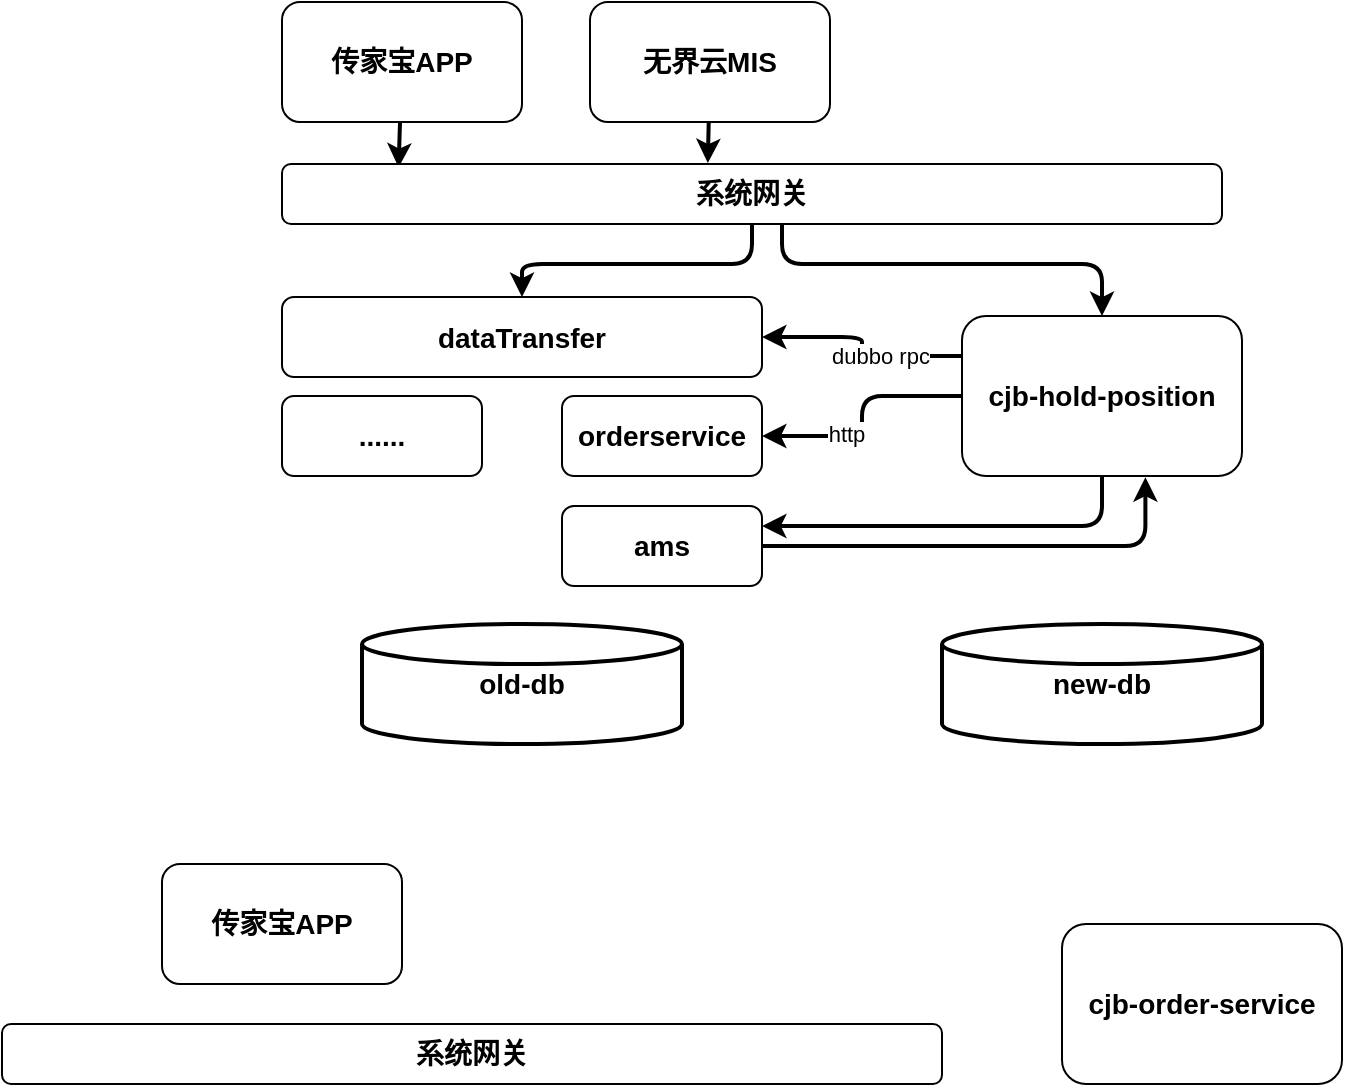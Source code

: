 <mxfile version="13.10.3" type="github">
  <diagram id="MpKOYXsyZB0nzLLyLdtM" name="Page-1">
    <mxGraphModel dx="913" dy="520" grid="1" gridSize="10" guides="1" tooltips="1" connect="1" arrows="1" fold="1" page="1" pageScale="1" pageWidth="827" pageHeight="1169" math="0" shadow="0">
      <root>
        <mxCell id="0" />
        <mxCell id="1" parent="0" />
        <mxCell id="_Qi3U7-KNklzHWl9HvJi-1" style="orthogonalLoop=1;jettySize=auto;html=1;entryX=0.124;entryY=0.058;entryDx=0;entryDy=0;entryPerimeter=0;strokeWidth=2;" parent="1" source="_Qi3U7-KNklzHWl9HvJi-2" target="_Qi3U7-KNklzHWl9HvJi-7" edge="1">
          <mxGeometry relative="1" as="geometry" />
        </mxCell>
        <mxCell id="_Qi3U7-KNklzHWl9HvJi-2" value="&lt;font style=&quot;font-size: 14px&quot;&gt;&lt;b&gt;传家宝APP&lt;/b&gt;&lt;/font&gt;" style="rounded=1;whiteSpace=wrap;html=1;" parent="1" vertex="1">
          <mxGeometry x="140" y="429" width="120" height="60" as="geometry" />
        </mxCell>
        <mxCell id="_Qi3U7-KNklzHWl9HvJi-3" style="edgeStyle=none;orthogonalLoop=1;jettySize=auto;html=1;entryX=0.453;entryY=-0.015;entryDx=0;entryDy=0;entryPerimeter=0;strokeWidth=2;" parent="1" source="_Qi3U7-KNklzHWl9HvJi-4" target="_Qi3U7-KNklzHWl9HvJi-7" edge="1">
          <mxGeometry relative="1" as="geometry" />
        </mxCell>
        <mxCell id="_Qi3U7-KNklzHWl9HvJi-4" value="&lt;font style=&quot;font-size: 14px&quot;&gt;&lt;b&gt;无界云MIS&lt;/b&gt;&lt;/font&gt;" style="rounded=1;whiteSpace=wrap;html=1;" parent="1" vertex="1">
          <mxGeometry x="294" y="429" width="120" height="60" as="geometry" />
        </mxCell>
        <mxCell id="_Qi3U7-KNklzHWl9HvJi-5" style="edgeStyle=orthogonalEdgeStyle;orthogonalLoop=1;jettySize=auto;html=1;entryX=0.5;entryY=0;entryDx=0;entryDy=0;strokeWidth=2;" parent="1" target="_Qi3U7-KNklzHWl9HvJi-16" edge="1">
          <mxGeometry relative="1" as="geometry">
            <mxPoint x="390" y="540" as="sourcePoint" />
            <Array as="points">
              <mxPoint x="390" y="560" />
              <mxPoint x="550" y="560" />
            </Array>
          </mxGeometry>
        </mxCell>
        <mxCell id="_Qi3U7-KNklzHWl9HvJi-6" style="edgeStyle=orthogonalEdgeStyle;orthogonalLoop=1;jettySize=auto;html=1;strokeWidth=2;" parent="1" source="_Qi3U7-KNklzHWl9HvJi-7" target="_Qi3U7-KNklzHWl9HvJi-8" edge="1">
          <mxGeometry relative="1" as="geometry" />
        </mxCell>
        <mxCell id="_Qi3U7-KNklzHWl9HvJi-7" value="&lt;span style=&quot;font-size: 14px&quot;&gt;&lt;b&gt;系统网关&lt;/b&gt;&lt;/span&gt;" style="rounded=1;whiteSpace=wrap;html=1;" parent="1" vertex="1">
          <mxGeometry x="140" y="510" width="470" height="30" as="geometry" />
        </mxCell>
        <mxCell id="_Qi3U7-KNklzHWl9HvJi-8" value="&lt;span style=&quot;font-size: 14px&quot;&gt;&lt;b&gt;dataTransfer&lt;br&gt;&lt;/b&gt;&lt;/span&gt;" style="rounded=1;whiteSpace=wrap;html=1;" parent="1" vertex="1">
          <mxGeometry x="140" y="576.5" width="240" height="40" as="geometry" />
        </mxCell>
        <mxCell id="_Qi3U7-KNklzHWl9HvJi-9" value="&lt;span style=&quot;font-size: 14px&quot;&gt;&lt;b&gt;orderservice&lt;br&gt;&lt;/b&gt;&lt;/span&gt;" style="rounded=1;whiteSpace=wrap;html=1;" parent="1" vertex="1">
          <mxGeometry x="280" y="626" width="100" height="40" as="geometry" />
        </mxCell>
        <mxCell id="_Qi3U7-KNklzHWl9HvJi-10" value="&lt;span style=&quot;font-size: 14px&quot;&gt;&lt;b&gt;......&lt;br&gt;&lt;/b&gt;&lt;/span&gt;" style="rounded=1;whiteSpace=wrap;html=1;" parent="1" vertex="1">
          <mxGeometry x="140" y="626" width="100" height="40" as="geometry" />
        </mxCell>
        <mxCell id="_Qi3U7-KNklzHWl9HvJi-11" style="edgeStyle=orthogonalEdgeStyle;orthogonalLoop=1;jettySize=auto;html=1;entryX=1;entryY=0.5;entryDx=0;entryDy=0;strokeWidth=2;" parent="1" source="_Qi3U7-KNklzHWl9HvJi-16" target="_Qi3U7-KNklzHWl9HvJi-9" edge="1">
          <mxGeometry relative="1" as="geometry" />
        </mxCell>
        <mxCell id="_Qi3U7-KNklzHWl9HvJi-12" value="http" style="edgeLabel;html=1;align=center;verticalAlign=middle;resizable=0;points=[];" parent="_Qi3U7-KNklzHWl9HvJi-11" vertex="1" connectable="0">
          <mxGeometry x="0.305" y="-1" relative="1" as="geometry">
            <mxPoint as="offset" />
          </mxGeometry>
        </mxCell>
        <mxCell id="_Qi3U7-KNklzHWl9HvJi-13" style="edgeStyle=orthogonalEdgeStyle;orthogonalLoop=1;jettySize=auto;html=1;exitX=0;exitY=0.25;exitDx=0;exitDy=0;entryX=1;entryY=0.5;entryDx=0;entryDy=0;strokeWidth=2;" parent="1" source="_Qi3U7-KNklzHWl9HvJi-16" target="_Qi3U7-KNklzHWl9HvJi-8" edge="1">
          <mxGeometry relative="1" as="geometry" />
        </mxCell>
        <mxCell id="_Qi3U7-KNklzHWl9HvJi-14" value="dubbo rpc" style="edgeLabel;html=1;align=center;verticalAlign=middle;resizable=0;points=[];" parent="_Qi3U7-KNklzHWl9HvJi-13" vertex="1" connectable="0">
          <mxGeometry x="-0.246" relative="1" as="geometry">
            <mxPoint as="offset" />
          </mxGeometry>
        </mxCell>
        <mxCell id="_Qi3U7-KNklzHWl9HvJi-15" style="edgeStyle=orthogonalEdgeStyle;orthogonalLoop=1;jettySize=auto;html=1;entryX=1;entryY=0.25;entryDx=0;entryDy=0;strokeWidth=2;" parent="1" source="_Qi3U7-KNklzHWl9HvJi-16" target="_Qi3U7-KNklzHWl9HvJi-20" edge="1">
          <mxGeometry relative="1" as="geometry">
            <Array as="points">
              <mxPoint x="550" y="691" />
            </Array>
          </mxGeometry>
        </mxCell>
        <mxCell id="_Qi3U7-KNklzHWl9HvJi-16" value="&lt;span style=&quot;font-size: 14px&quot;&gt;&lt;b&gt;cjb-hold-position&lt;br&gt;&lt;/b&gt;&lt;/span&gt;" style="rounded=1;whiteSpace=wrap;html=1;" parent="1" vertex="1">
          <mxGeometry x="480" y="586" width="140" height="80" as="geometry" />
        </mxCell>
        <mxCell id="_Qi3U7-KNklzHWl9HvJi-17" value="&lt;b style=&quot;font-size: 14px&quot;&gt;old-db&lt;/b&gt;" style="strokeWidth=2;html=1;shape=mxgraph.flowchart.database;whiteSpace=wrap;" parent="1" vertex="1">
          <mxGeometry x="180" y="740" width="160" height="60" as="geometry" />
        </mxCell>
        <mxCell id="_Qi3U7-KNklzHWl9HvJi-18" value="&lt;b style=&quot;font-size: 14px&quot;&gt;new-db&lt;/b&gt;" style="strokeWidth=2;html=1;shape=mxgraph.flowchart.database;whiteSpace=wrap;" parent="1" vertex="1">
          <mxGeometry x="470" y="740" width="160" height="60" as="geometry" />
        </mxCell>
        <mxCell id="_Qi3U7-KNklzHWl9HvJi-19" style="edgeStyle=orthogonalEdgeStyle;orthogonalLoop=1;jettySize=auto;html=1;entryX=0.655;entryY=1.008;entryDx=0;entryDy=0;entryPerimeter=0;strokeWidth=2;" parent="1" source="_Qi3U7-KNklzHWl9HvJi-20" target="_Qi3U7-KNklzHWl9HvJi-16" edge="1">
          <mxGeometry relative="1" as="geometry" />
        </mxCell>
        <mxCell id="_Qi3U7-KNklzHWl9HvJi-20" value="&lt;span style=&quot;font-size: 14px&quot;&gt;&lt;b&gt;ams&lt;br&gt;&lt;/b&gt;&lt;/span&gt;" style="rounded=1;whiteSpace=wrap;html=1;" parent="1" vertex="1">
          <mxGeometry x="280" y="681" width="100" height="40" as="geometry" />
        </mxCell>
        <mxCell id="jmFqjTQdQENoxePFZOuW-1" value="&lt;span style=&quot;font-size: 14px&quot;&gt;&lt;b&gt;cjb-order-service&lt;br&gt;&lt;/b&gt;&lt;/span&gt;" style="rounded=1;whiteSpace=wrap;html=1;" vertex="1" parent="1">
          <mxGeometry x="530" y="890" width="140" height="80" as="geometry" />
        </mxCell>
        <mxCell id="jmFqjTQdQENoxePFZOuW-2" value="&lt;font style=&quot;font-size: 14px&quot;&gt;&lt;b&gt;传家宝APP&lt;/b&gt;&lt;/font&gt;" style="rounded=1;whiteSpace=wrap;html=1;" vertex="1" parent="1">
          <mxGeometry x="80" y="860" width="120" height="60" as="geometry" />
        </mxCell>
        <mxCell id="jmFqjTQdQENoxePFZOuW-3" value="&lt;span style=&quot;font-size: 14px&quot;&gt;&lt;b&gt;系统网关&lt;/b&gt;&lt;/span&gt;" style="rounded=1;whiteSpace=wrap;html=1;" vertex="1" parent="1">
          <mxGeometry y="940" width="470" height="30" as="geometry" />
        </mxCell>
      </root>
    </mxGraphModel>
  </diagram>
</mxfile>
